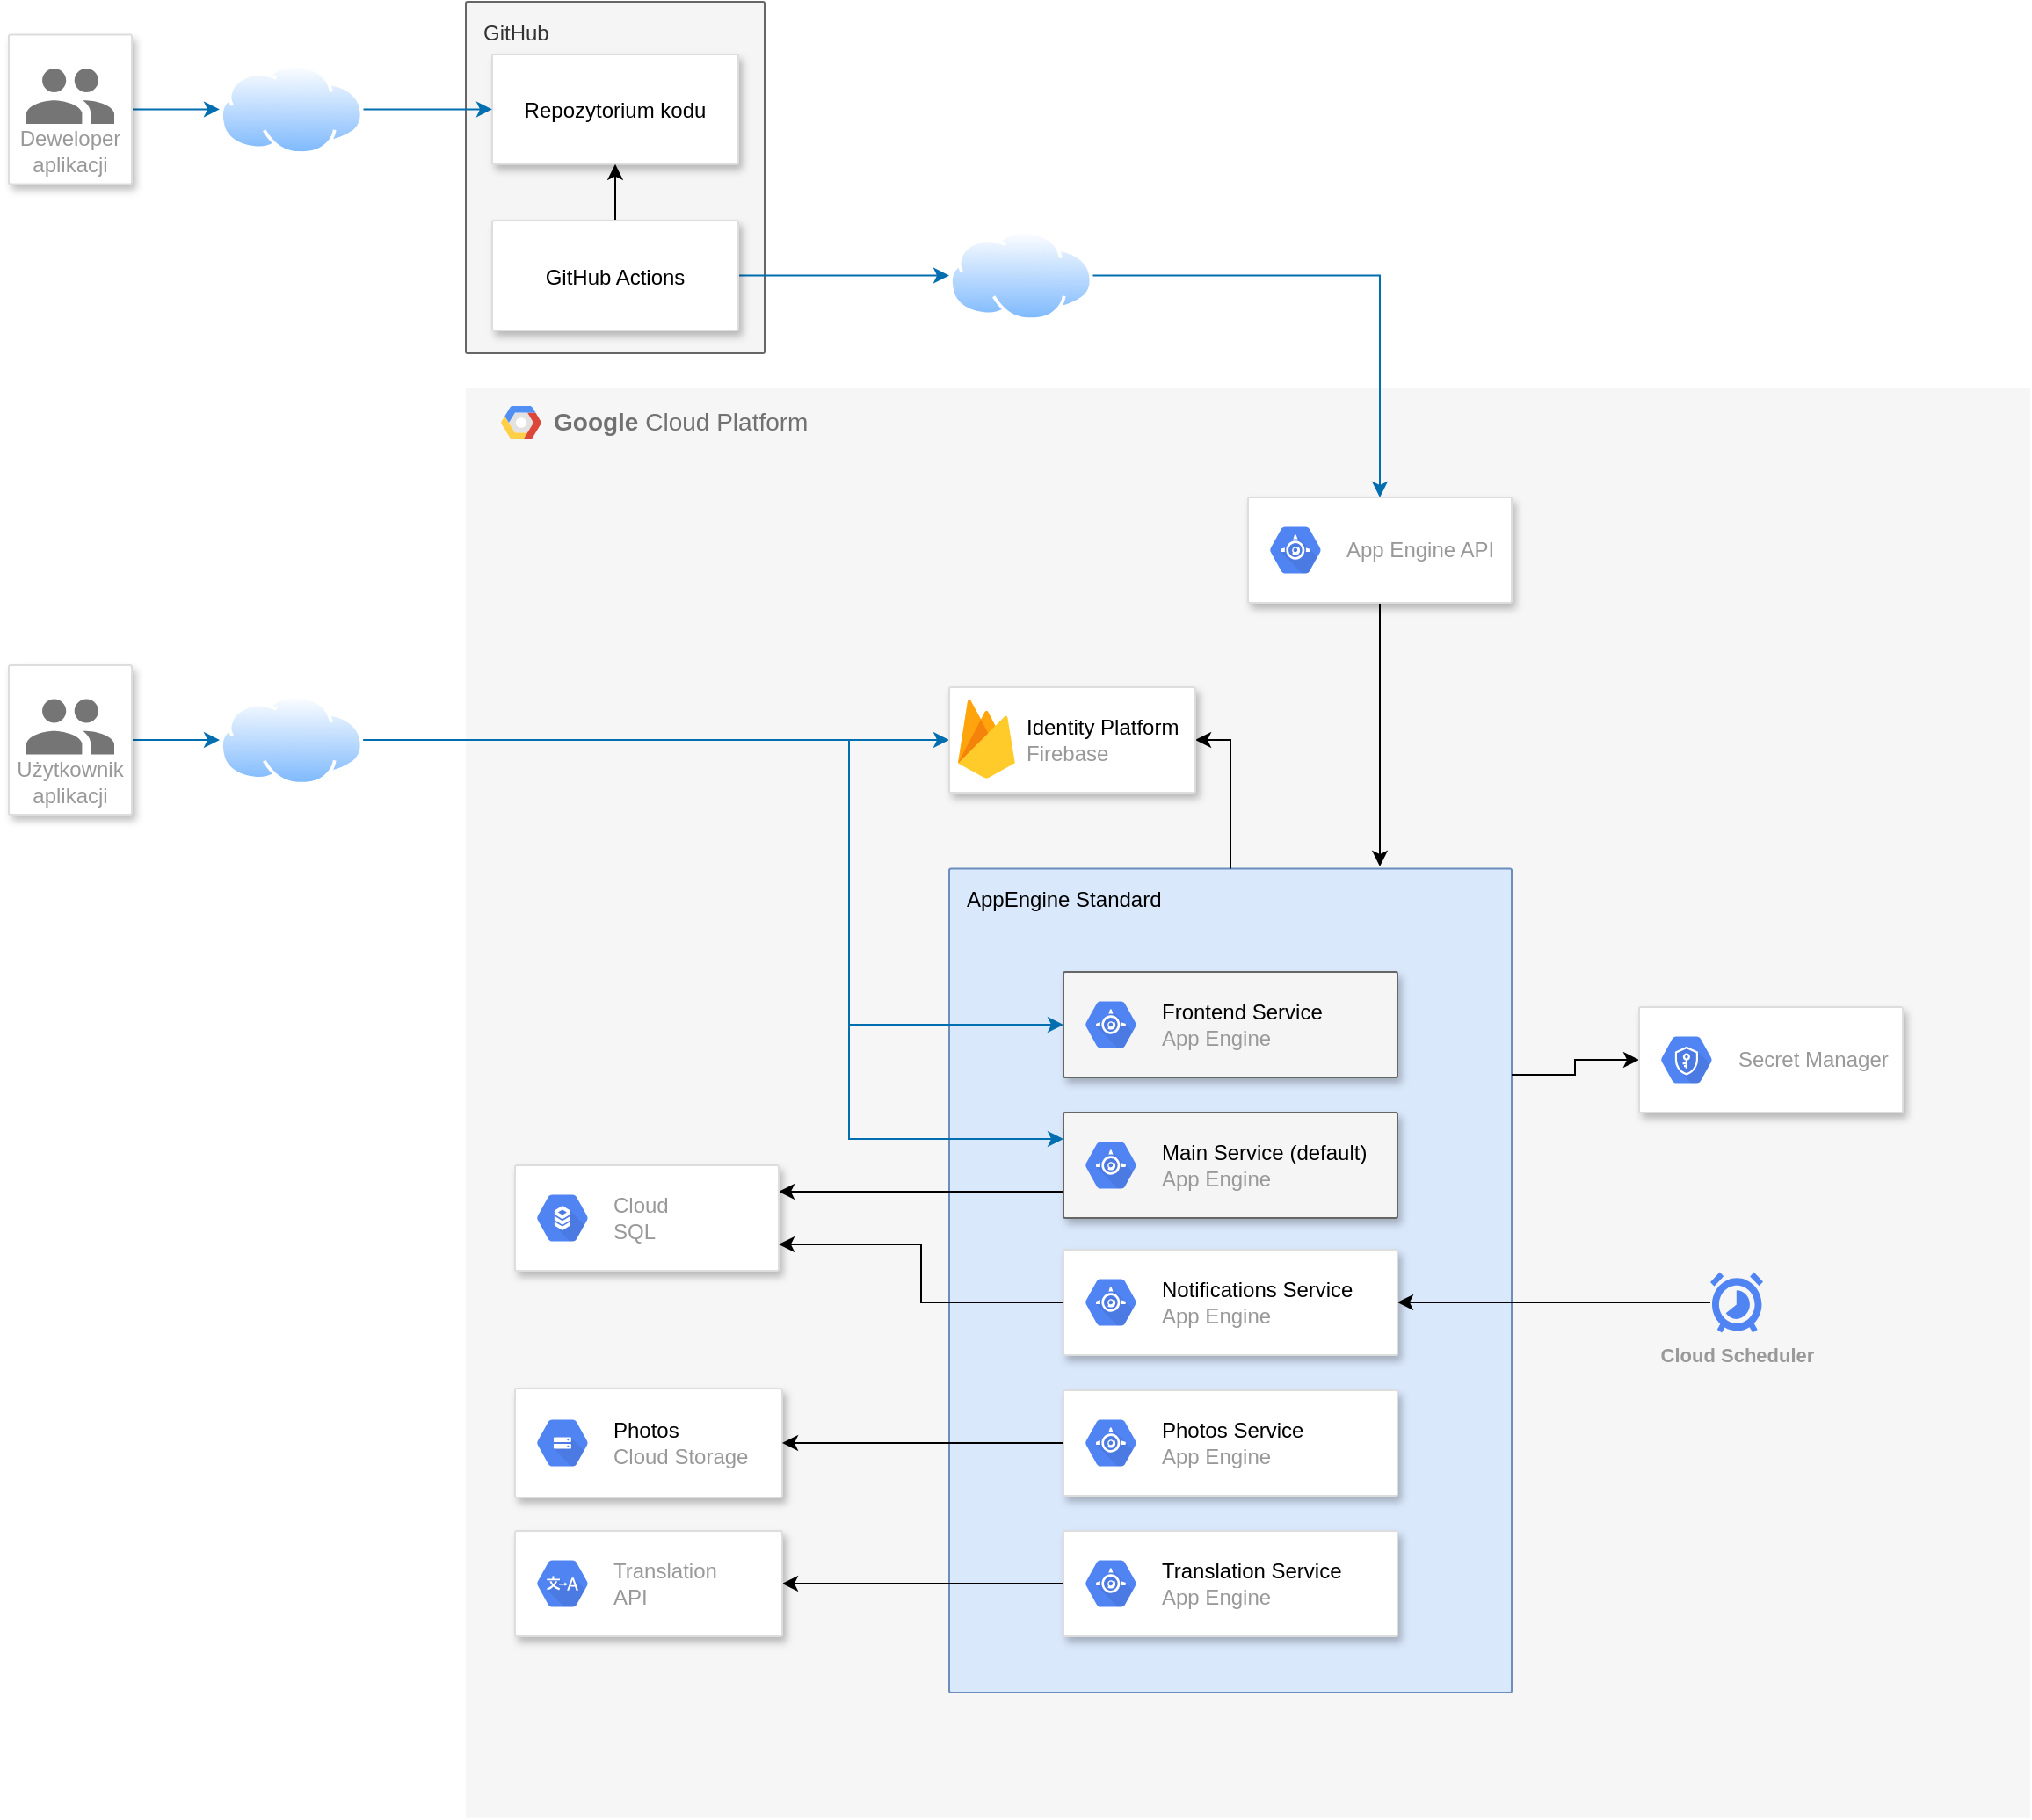 <mxfile version="16.2.4" type="device"><diagram id="3z2-y91V1wJEoQmZBAUa" name="Page-1"><mxGraphModel dx="2066" dy="1180" grid="1" gridSize="10" guides="1" tooltips="1" connect="1" arrows="1" fold="1" page="1" pageScale="1" pageWidth="1654" pageHeight="1169" math="0" shadow="0"><root><mxCell id="0"/><mxCell id="1" parent="0"/><mxCell id="9xdCa8ZWEceog7lpFUf4-3" value="&lt;b&gt;Google &lt;/b&gt;Cloud Platform" style="fillColor=#F6F6F6;strokeColor=none;shadow=0;gradientColor=none;fontSize=14;align=left;spacing=10;fontColor=#717171;9E9E9E;verticalAlign=top;spacingTop=-4;fontStyle=0;spacingLeft=40;html=1;container=0;" parent="1" vertex="1"><mxGeometry x="512" y="288" width="890" height="813.3" as="geometry"/></mxCell><mxCell id="9xdCa8ZWEceog7lpFUf4-96" style="edgeStyle=orthogonalEdgeStyle;rounded=0;orthogonalLoop=1;jettySize=auto;html=1;fillColor=#1ba1e2;strokeColor=#006EAF;" parent="1" source="9xdCa8ZWEceog7lpFUf4-9" target="9xdCa8ZWEceog7lpFUf4-31" edge="1"><mxGeometry relative="1" as="geometry"/></mxCell><mxCell id="9xdCa8ZWEceog7lpFUf4-9" value="Użytkownik aplikacji" style="strokeColor=#dddddd;shadow=1;strokeWidth=1;rounded=1;absoluteArcSize=1;arcSize=2;labelPosition=center;verticalLabelPosition=middle;align=center;verticalAlign=bottom;spacingLeft=0;fontColor=#999999;fontSize=12;whiteSpace=wrap;spacingBottom=2;" parent="1" vertex="1"><mxGeometry x="252" y="445.5" width="70" height="85" as="geometry"/></mxCell><mxCell id="9xdCa8ZWEceog7lpFUf4-10" value="" style="sketch=0;dashed=0;connectable=0;html=1;fillColor=#757575;strokeColor=none;shape=mxgraph.gcp2.users;part=1;" parent="9xdCa8ZWEceog7lpFUf4-9" vertex="1"><mxGeometry x="0.5" width="50" height="31.5" relative="1" as="geometry"><mxPoint x="-25" y="19.25" as="offset"/></mxGeometry></mxCell><mxCell id="9xdCa8ZWEceog7lpFUf4-168" style="edgeStyle=orthogonalEdgeStyle;rounded=0;orthogonalLoop=1;jettySize=auto;html=1;entryX=0;entryY=0.5;entryDx=0;entryDy=0;fillColor=#1ba1e2;strokeColor=#006EAF;" parent="1" source="9xdCa8ZWEceog7lpFUf4-31" target="9xdCa8ZWEceog7lpFUf4-90" edge="1"><mxGeometry relative="1" as="geometry"/></mxCell><mxCell id="9xdCa8ZWEceog7lpFUf4-31" value="" style="aspect=fixed;perimeter=ellipsePerimeter;html=1;align=center;shadow=0;dashed=0;spacingTop=3;image;image=img/lib/active_directory/internet_cloud.svg;" parent="1" vertex="1"><mxGeometry x="372" y="462.25" width="81.75" height="51.5" as="geometry"/></mxCell><mxCell id="9xdCa8ZWEceog7lpFUf4-35" style="edgeStyle=orthogonalEdgeStyle;rounded=0;orthogonalLoop=1;jettySize=auto;html=1;" parent="1" edge="1"><mxGeometry relative="1" as="geometry"><mxPoint x="-480.0" y="648.3" as="targetPoint"/></mxGeometry></mxCell><mxCell id="9xdCa8ZWEceog7lpFUf4-56" value="AppEngine Standard" style="sketch=0;points=[[0,0,0],[0.25,0,0],[0.5,0,0],[0.75,0,0],[1,0,0],[1,0.25,0],[1,0.5,0],[1,0.75,0],[1,1,0],[0.75,1,0],[0.5,1,0],[0.25,1,0],[0,1,0],[0,0.75,0],[0,0.5,0],[0,0.25,0]];rounded=1;absoluteArcSize=1;arcSize=2;html=1;strokeColor=#6c8ebf;shadow=0;dashed=0;fontSize=12;align=left;verticalAlign=top;spacing=10;spacingTop=-4;fillColor=#dae8fc;" parent="1" vertex="1"><mxGeometry x="787" y="561.3" width="320" height="468.7" as="geometry"/></mxCell><mxCell id="9xdCa8ZWEceog7lpFUf4-153" style="edgeStyle=orthogonalEdgeStyle;rounded=0;orthogonalLoop=1;jettySize=auto;html=1;entryX=1;entryY=0.5;entryDx=0;entryDy=0;exitX=0.5;exitY=0;exitDx=0;exitDy=0;exitPerimeter=0;" parent="1" source="9xdCa8ZWEceog7lpFUf4-56" target="9xdCa8ZWEceog7lpFUf4-90" edge="1"><mxGeometry relative="1" as="geometry"><Array as="points"><mxPoint x="947" y="488"/></Array></mxGeometry></mxCell><mxCell id="ksWk_ADBE1mbNCwK4FvM-6" style="rounded=0;orthogonalLoop=1;jettySize=auto;html=1;entryX=1;entryY=0.25;entryDx=0;entryDy=0;startArrow=none;startFill=0;endArrow=classic;endFill=1;edgeStyle=orthogonalEdgeStyle;exitX=0;exitY=0.75;exitDx=0;exitDy=0;" edge="1" parent="1" source="9xdCa8ZWEceog7lpFUf4-58" target="9xdCa8ZWEceog7lpFUf4-100"><mxGeometry relative="1" as="geometry"><Array as="points"><mxPoint x="692" y="745"/></Array></mxGeometry></mxCell><mxCell id="9xdCa8ZWEceog7lpFUf4-58" value="" style="strokeColor=#666666;shadow=1;strokeWidth=1;rounded=1;absoluteArcSize=1;arcSize=2;fillColor=#f5f5f5;fontColor=#333333;" parent="1" vertex="1"><mxGeometry x="852" y="700" width="190" height="60" as="geometry"/></mxCell><mxCell id="9xdCa8ZWEceog7lpFUf4-59" value="&lt;font color=&quot;#000000&quot;&gt;Main Service (default)&lt;/font&gt;&lt;br&gt;App Engine" style="sketch=0;dashed=0;connectable=0;html=1;fillColor=#5184F3;strokeColor=none;shape=mxgraph.gcp2.hexIcon;prIcon=app_engine;part=1;labelPosition=right;verticalLabelPosition=middle;align=left;verticalAlign=middle;spacingLeft=5;fontColor=#999999;fontSize=12;" parent="9xdCa8ZWEceog7lpFUf4-58" vertex="1"><mxGeometry y="0.5" width="44" height="39" relative="1" as="geometry"><mxPoint x="5" y="-19.5" as="offset"/></mxGeometry></mxCell><mxCell id="9xdCa8ZWEceog7lpFUf4-126" style="edgeStyle=orthogonalEdgeStyle;rounded=0;orthogonalLoop=1;jettySize=auto;html=1;entryX=1;entryY=0.5;entryDx=0;entryDy=0;" parent="1" source="9xdCa8ZWEceog7lpFUf4-62" target="9xdCa8ZWEceog7lpFUf4-122" edge="1"><mxGeometry relative="1" as="geometry"/></mxCell><mxCell id="9xdCa8ZWEceog7lpFUf4-62" value="" style="strokeColor=#dddddd;shadow=1;strokeWidth=1;rounded=1;absoluteArcSize=1;arcSize=2;" parent="1" vertex="1"><mxGeometry x="852" y="938" width="190" height="60" as="geometry"/></mxCell><mxCell id="9xdCa8ZWEceog7lpFUf4-63" value="&lt;font color=&quot;#000000&quot;&gt;Translation Service&lt;/font&gt;&lt;br&gt;App Engine" style="sketch=0;dashed=0;connectable=0;html=1;fillColor=#5184F3;strokeColor=none;shape=mxgraph.gcp2.hexIcon;prIcon=app_engine;part=1;labelPosition=right;verticalLabelPosition=middle;align=left;verticalAlign=middle;spacingLeft=5;fontColor=#999999;fontSize=12;" parent="9xdCa8ZWEceog7lpFUf4-62" vertex="1"><mxGeometry y="0.5" width="44" height="39" relative="1" as="geometry"><mxPoint x="5" y="-19.5" as="offset"/></mxGeometry></mxCell><mxCell id="9xdCa8ZWEceog7lpFUf4-68" value="" style="strokeColor=#dddddd;shadow=1;strokeWidth=1;rounded=1;absoluteArcSize=1;arcSize=2;" parent="1" vertex="1"><mxGeometry x="540" y="857" width="152" height="62" as="geometry"/></mxCell><mxCell id="9xdCa8ZWEceog7lpFUf4-69" value="&lt;font color=&quot;#000000&quot;&gt;Photos&lt;/font&gt;&lt;br&gt;Cloud Storage" style="sketch=0;dashed=0;connectable=0;html=1;fillColor=#5184F3;strokeColor=none;shape=mxgraph.gcp2.hexIcon;prIcon=cloud_storage;part=1;labelPosition=right;verticalLabelPosition=middle;align=left;verticalAlign=middle;spacingLeft=5;fontColor=#999999;fontSize=12;" parent="9xdCa8ZWEceog7lpFUf4-68" vertex="1"><mxGeometry y="0.5" width="44" height="39" relative="1" as="geometry"><mxPoint x="5" y="-19.5" as="offset"/></mxGeometry></mxCell><mxCell id="ksWk_ADBE1mbNCwK4FvM-9" style="edgeStyle=orthogonalEdgeStyle;rounded=0;orthogonalLoop=1;jettySize=auto;html=1;entryX=1;entryY=0.5;entryDx=0;entryDy=0;startArrow=none;startFill=0;endArrow=classic;endFill=1;" edge="1" parent="1" source="9xdCa8ZWEceog7lpFUf4-73" target="9xdCa8ZWEceog7lpFUf4-68"><mxGeometry relative="1" as="geometry"/></mxCell><mxCell id="9xdCa8ZWEceog7lpFUf4-73" value="" style="strokeColor=#dddddd;shadow=1;strokeWidth=1;rounded=1;absoluteArcSize=1;arcSize=2;" parent="1" vertex="1"><mxGeometry x="852" y="858" width="190" height="60" as="geometry"/></mxCell><mxCell id="9xdCa8ZWEceog7lpFUf4-74" value="&lt;font color=&quot;#000000&quot;&gt;Photos Service&lt;/font&gt;&lt;br&gt;App Engine" style="sketch=0;dashed=0;connectable=0;html=1;fillColor=#5184F3;strokeColor=none;shape=mxgraph.gcp2.hexIcon;prIcon=app_engine;part=1;labelPosition=right;verticalLabelPosition=middle;align=left;verticalAlign=middle;spacingLeft=5;fontColor=#999999;fontSize=12;" parent="9xdCa8ZWEceog7lpFUf4-73" vertex="1"><mxGeometry y="0.5" width="44" height="39" relative="1" as="geometry"><mxPoint x="5" y="-19.5" as="offset"/></mxGeometry></mxCell><mxCell id="9xdCa8ZWEceog7lpFUf4-90" value="" style="strokeColor=#dddddd;shadow=1;strokeWidth=1;rounded=1;absoluteArcSize=1;arcSize=2;" parent="1" vertex="1"><mxGeometry x="787" y="458" width="140" height="60" as="geometry"/></mxCell><mxCell id="9xdCa8ZWEceog7lpFUf4-91" value="&lt;font color=&quot;#000000&quot;&gt;Identity Platform&lt;/font&gt;&lt;br&gt;Firebase" style="sketch=0;dashed=0;connectable=0;html=1;fillColor=#5184F3;strokeColor=none;shape=mxgraph.gcp2.firebase;part=1;labelPosition=right;verticalLabelPosition=middle;align=left;verticalAlign=middle;spacingLeft=5;fontColor=#999999;fontSize=12;" parent="9xdCa8ZWEceog7lpFUf4-90" vertex="1"><mxGeometry width="32.4" height="45" relative="1" as="geometry"><mxPoint x="5" y="7" as="offset"/></mxGeometry></mxCell><mxCell id="9xdCa8ZWEceog7lpFUf4-100" value="" style="strokeColor=#dddddd;shadow=1;strokeWidth=1;rounded=1;absoluteArcSize=1;arcSize=2;" parent="1" vertex="1"><mxGeometry x="540" y="730" width="150" height="60" as="geometry"/></mxCell><mxCell id="9xdCa8ZWEceog7lpFUf4-101" value="Cloud&#xA;SQL" style="sketch=0;dashed=0;connectable=0;html=1;fillColor=#5184F3;strokeColor=none;shape=mxgraph.gcp2.hexIcon;prIcon=cloud_sql;part=1;labelPosition=right;verticalLabelPosition=middle;align=left;verticalAlign=middle;spacingLeft=5;fontColor=#999999;fontSize=12;" parent="9xdCa8ZWEceog7lpFUf4-100" vertex="1"><mxGeometry y="0.5" width="44" height="39" relative="1" as="geometry"><mxPoint x="5" y="-19.5" as="offset"/></mxGeometry></mxCell><mxCell id="ksWk_ADBE1mbNCwK4FvM-4" style="edgeStyle=orthogonalEdgeStyle;rounded=0;orthogonalLoop=1;jettySize=auto;html=1;startArrow=classic;startFill=1;endArrow=none;endFill=0;entryX=1;entryY=0.25;entryDx=0;entryDy=0;entryPerimeter=0;exitX=0;exitY=0.5;exitDx=0;exitDy=0;" edge="1" parent="1" source="9xdCa8ZWEceog7lpFUf4-114" target="9xdCa8ZWEceog7lpFUf4-56"><mxGeometry relative="1" as="geometry"><mxPoint x="1110" y="670" as="targetPoint"/><Array as="points"><mxPoint x="1143" y="670"/><mxPoint x="1143" y="679"/></Array></mxGeometry></mxCell><mxCell id="9xdCa8ZWEceog7lpFUf4-114" value="" style="strokeColor=#dddddd;shadow=1;strokeWidth=1;rounded=1;absoluteArcSize=1;arcSize=2;" parent="1" vertex="1"><mxGeometry x="1179.5" y="640" width="150" height="60" as="geometry"/></mxCell><mxCell id="9xdCa8ZWEceog7lpFUf4-115" value="Secret Manager" style="sketch=0;dashed=0;connectable=0;html=1;fillColor=#5184F3;strokeColor=none;shape=mxgraph.gcp2.hexIcon;prIcon=key_management_service;part=1;labelPosition=right;verticalLabelPosition=middle;align=left;verticalAlign=middle;spacingLeft=5;fontColor=#999999;fontSize=12;" parent="9xdCa8ZWEceog7lpFUf4-114" vertex="1"><mxGeometry y="0.5" width="44" height="39" relative="1" as="geometry"><mxPoint x="5" y="-19.5" as="offset"/></mxGeometry></mxCell><mxCell id="ksWk_ADBE1mbNCwK4FvM-15" style="edgeStyle=orthogonalEdgeStyle;rounded=0;orthogonalLoop=1;jettySize=auto;html=1;entryX=1;entryY=0.5;entryDx=0;entryDy=0;fontColor=#000000;startArrow=none;startFill=0;endArrow=classic;endFill=1;strokeColor=#000000;" edge="1" parent="1" source="9xdCa8ZWEceog7lpFUf4-116" target="9xdCa8ZWEceog7lpFUf4-146"><mxGeometry relative="1" as="geometry"/></mxCell><mxCell id="9xdCa8ZWEceog7lpFUf4-116" value="Cloud Scheduler" style="html=1;fillColor=#5184F3;strokeColor=none;verticalAlign=top;labelPosition=center;verticalLabelPosition=bottom;align=center;fontSize=11;fontStyle=1;fontColor=#999999;shape=mxgraph.gcp2.cloud_scheduler" parent="1" vertex="1"><mxGeometry x="1220" y="790.75" width="30" height="34.5" as="geometry"/></mxCell><mxCell id="9xdCa8ZWEceog7lpFUf4-122" value="" style="strokeColor=#dddddd;shadow=1;strokeWidth=1;rounded=1;absoluteArcSize=1;arcSize=2;" parent="1" vertex="1"><mxGeometry x="540" y="938" width="152" height="60" as="geometry"/></mxCell><mxCell id="9xdCa8ZWEceog7lpFUf4-123" value="Translation&#xA;API" style="sketch=0;dashed=0;connectable=0;html=1;fillColor=#5184F3;strokeColor=none;shape=mxgraph.gcp2.hexIcon;prIcon=cloud_translation_api;part=1;labelPosition=right;verticalLabelPosition=middle;align=left;verticalAlign=middle;spacingLeft=5;fontColor=#999999;fontSize=12;" parent="9xdCa8ZWEceog7lpFUf4-122" vertex="1"><mxGeometry y="0.5" width="44" height="39" relative="1" as="geometry"><mxPoint x="5" y="-19.5" as="offset"/></mxGeometry></mxCell><mxCell id="ksWk_ADBE1mbNCwK4FvM-5" style="edgeStyle=orthogonalEdgeStyle;rounded=0;orthogonalLoop=1;jettySize=auto;html=1;entryX=1;entryY=0.75;entryDx=0;entryDy=0;startArrow=none;startFill=0;endArrow=classic;endFill=1;" edge="1" parent="1" source="9xdCa8ZWEceog7lpFUf4-146" target="9xdCa8ZWEceog7lpFUf4-100"><mxGeometry relative="1" as="geometry"/></mxCell><mxCell id="9xdCa8ZWEceog7lpFUf4-146" value="" style="strokeColor=#dddddd;shadow=1;strokeWidth=1;rounded=1;absoluteArcSize=1;arcSize=2;" parent="1" vertex="1"><mxGeometry x="852" y="778" width="190" height="60" as="geometry"/></mxCell><mxCell id="9xdCa8ZWEceog7lpFUf4-147" value="&lt;font color=&quot;#000000&quot;&gt;Notifications Service&lt;/font&gt;&lt;br&gt;App Engine" style="sketch=0;dashed=0;connectable=0;html=1;fillColor=#5184F3;strokeColor=none;shape=mxgraph.gcp2.hexIcon;prIcon=app_engine;part=1;labelPosition=right;verticalLabelPosition=middle;align=left;verticalAlign=middle;spacingLeft=5;fontColor=#999999;fontSize=12;" parent="9xdCa8ZWEceog7lpFUf4-146" vertex="1"><mxGeometry y="0.5" width="44" height="39" relative="1" as="geometry"><mxPoint x="5" y="-19.5" as="offset"/></mxGeometry></mxCell><mxCell id="9xdCa8ZWEceog7lpFUf4-155" value="GitHub" style="sketch=0;points=[[0,0,0],[0.25,0,0],[0.5,0,0],[0.75,0,0],[1,0,0],[1,0.25,0],[1,0.5,0],[1,0.75,0],[1,1,0],[0.75,1,0],[0.5,1,0],[0.25,1,0],[0,1,0],[0,0.75,0],[0,0.5,0],[0,0.25,0]];rounded=1;absoluteArcSize=1;arcSize=2;html=1;strokeColor=#666666;shadow=0;dashed=0;fontSize=12;align=left;verticalAlign=top;spacing=10;spacingTop=-4;fillColor=#f5f5f5;fontColor=#333333;" parent="1" vertex="1"><mxGeometry x="512" y="68" width="170" height="200" as="geometry"/></mxCell><mxCell id="9xdCa8ZWEceog7lpFUf4-156" value="Repozytorium kodu" style="strokeColor=#dddddd;shadow=1;strokeWidth=1;rounded=1;absoluteArcSize=1;arcSize=2;" parent="1" vertex="1"><mxGeometry x="527" y="98" width="140" height="62.4" as="geometry"/></mxCell><mxCell id="9xdCa8ZWEceog7lpFUf4-163" style="edgeStyle=orthogonalEdgeStyle;rounded=0;orthogonalLoop=1;jettySize=auto;html=1;entryX=0.5;entryY=0;entryDx=0;entryDy=0;exitX=1;exitY=0.5;exitDx=0;exitDy=0;fillColor=#1ba1e2;strokeColor=#006EAF;" parent="1" source="9xdCa8ZWEceog7lpFUf4-160" target="ksWk_ADBE1mbNCwK4FvM-7" edge="1"><mxGeometry relative="1" as="geometry"><mxPoint x="887" y="345.18" as="targetPoint"/></mxGeometry></mxCell><mxCell id="9xdCa8ZWEceog7lpFUf4-160" value="" style="aspect=fixed;perimeter=ellipsePerimeter;html=1;align=center;shadow=0;dashed=0;spacingTop=3;image;image=img/lib/active_directory/internet_cloud.svg;" parent="1" vertex="1"><mxGeometry x="787" y="198.0" width="81.75" height="51.5" as="geometry"/></mxCell><mxCell id="9xdCa8ZWEceog7lpFUf4-176" style="edgeStyle=orthogonalEdgeStyle;rounded=0;orthogonalLoop=1;jettySize=auto;html=1;entryX=0;entryY=0.5;entryDx=0;entryDy=0;fillColor=#1ba1e2;strokeColor=#006EAF;" parent="1" source="9xdCa8ZWEceog7lpFUf4-164" target="9xdCa8ZWEceog7lpFUf4-175" edge="1"><mxGeometry relative="1" as="geometry"/></mxCell><mxCell id="9xdCa8ZWEceog7lpFUf4-164" value="Deweloper aplikacji" style="strokeColor=#dddddd;shadow=1;strokeWidth=1;rounded=1;absoluteArcSize=1;arcSize=2;labelPosition=center;verticalLabelPosition=middle;align=center;verticalAlign=bottom;spacingLeft=0;fontColor=#999999;fontSize=12;whiteSpace=wrap;spacingBottom=2;" parent="1" vertex="1"><mxGeometry x="252" y="86.7" width="70" height="85" as="geometry"/></mxCell><mxCell id="9xdCa8ZWEceog7lpFUf4-165" value="" style="sketch=0;dashed=0;connectable=0;html=1;fillColor=#757575;strokeColor=none;shape=mxgraph.gcp2.users;part=1;" parent="9xdCa8ZWEceog7lpFUf4-164" vertex="1"><mxGeometry x="0.5" width="50" height="31.5" relative="1" as="geometry"><mxPoint x="-25" y="19.25" as="offset"/></mxGeometry></mxCell><mxCell id="9xdCa8ZWEceog7lpFUf4-169" style="edgeStyle=orthogonalEdgeStyle;rounded=0;orthogonalLoop=1;jettySize=auto;html=1;exitX=1;exitY=0.5;exitDx=0;exitDy=0;fillColor=#1ba1e2;strokeColor=#006EAF;entryX=0;entryY=0.25;entryDx=0;entryDy=0;" parent="1" source="9xdCa8ZWEceog7lpFUf4-31" target="9xdCa8ZWEceog7lpFUf4-58" edge="1"><mxGeometry relative="1" as="geometry"><Array as="points"><mxPoint x="730" y="488"/><mxPoint x="730" y="715"/></Array><mxPoint x="852" y="660" as="targetPoint"/></mxGeometry></mxCell><mxCell id="9xdCa8ZWEceog7lpFUf4-170" value="" style="shape=mxgraph.gcp2.google_cloud_platform;fillColor=#F6F6F6;strokeColor=none;shadow=0;gradientColor=none;" parent="1" vertex="1"><mxGeometry x="532" y="298" width="23" height="19" as="geometry"><mxPoint x="20" y="10" as="offset"/></mxGeometry></mxCell><mxCell id="9xdCa8ZWEceog7lpFUf4-173" style="edgeStyle=orthogonalEdgeStyle;rounded=0;orthogonalLoop=1;jettySize=auto;html=1;entryX=0.5;entryY=1;entryDx=0;entryDy=0;" parent="1" source="9xdCa8ZWEceog7lpFUf4-171" target="9xdCa8ZWEceog7lpFUf4-156" edge="1"><mxGeometry relative="1" as="geometry"/></mxCell><mxCell id="9xdCa8ZWEceog7lpFUf4-174" style="edgeStyle=orthogonalEdgeStyle;rounded=0;orthogonalLoop=1;jettySize=auto;html=1;entryX=0;entryY=0.5;entryDx=0;entryDy=0;fillColor=#1ba1e2;strokeColor=#006EAF;" parent="1" source="9xdCa8ZWEceog7lpFUf4-171" target="9xdCa8ZWEceog7lpFUf4-160" edge="1"><mxGeometry relative="1" as="geometry"/></mxCell><mxCell id="9xdCa8ZWEceog7lpFUf4-171" value="GitHub Actions" style="strokeColor=#dddddd;shadow=1;strokeWidth=1;rounded=1;absoluteArcSize=1;arcSize=2;" parent="1" vertex="1"><mxGeometry x="527" y="192.55" width="140" height="62.4" as="geometry"/></mxCell><mxCell id="9xdCa8ZWEceog7lpFUf4-177" value="" style="edgeStyle=orthogonalEdgeStyle;rounded=0;orthogonalLoop=1;jettySize=auto;html=1;fillColor=#1ba1e2;strokeColor=#006EAF;" parent="1" source="9xdCa8ZWEceog7lpFUf4-175" target="9xdCa8ZWEceog7lpFUf4-156" edge="1"><mxGeometry relative="1" as="geometry"/></mxCell><mxCell id="9xdCa8ZWEceog7lpFUf4-175" value="" style="aspect=fixed;perimeter=ellipsePerimeter;html=1;align=center;shadow=0;dashed=0;spacingTop=3;image;image=img/lib/active_directory/internet_cloud.svg;" parent="1" vertex="1"><mxGeometry x="372" y="103.45" width="81.75" height="51.5" as="geometry"/></mxCell><mxCell id="ksWk_ADBE1mbNCwK4FvM-11" style="edgeStyle=orthogonalEdgeStyle;rounded=0;orthogonalLoop=1;jettySize=auto;html=1;startArrow=none;startFill=0;endArrow=classic;endFill=1;" edge="1" parent="1" source="ksWk_ADBE1mbNCwK4FvM-7"><mxGeometry relative="1" as="geometry"><mxPoint x="1032" y="560" as="targetPoint"/></mxGeometry></mxCell><mxCell id="ksWk_ADBE1mbNCwK4FvM-7" value="" style="strokeColor=#dddddd;shadow=1;strokeWidth=1;rounded=1;absoluteArcSize=1;arcSize=2;" vertex="1" parent="1"><mxGeometry x="957" y="350" width="150" height="60" as="geometry"/></mxCell><mxCell id="ksWk_ADBE1mbNCwK4FvM-8" value="&lt;div&gt;App Engine API&lt;/div&gt;" style="sketch=0;dashed=0;connectable=0;html=1;fillColor=#5184F3;strokeColor=none;shape=mxgraph.gcp2.hexIcon;prIcon=app_engine;part=1;labelPosition=right;verticalLabelPosition=middle;align=left;verticalAlign=middle;spacingLeft=5;fontColor=#999999;fontSize=12;" vertex="1" parent="ksWk_ADBE1mbNCwK4FvM-7"><mxGeometry y="0.5" width="44" height="39" relative="1" as="geometry"><mxPoint x="5" y="-19.5" as="offset"/></mxGeometry></mxCell><mxCell id="ksWk_ADBE1mbNCwK4FvM-12" value="" style="strokeColor=#666666;shadow=1;strokeWidth=1;rounded=1;absoluteArcSize=1;arcSize=2;fillColor=#f5f5f5;fontColor=#333333;" vertex="1" parent="1"><mxGeometry x="852" y="620" width="190" height="60" as="geometry"/></mxCell><mxCell id="ksWk_ADBE1mbNCwK4FvM-13" value="&lt;font color=&quot;#000000&quot;&gt;Frontend Service&lt;/font&gt;&lt;br&gt;App Engine" style="sketch=0;dashed=0;connectable=0;html=1;fillColor=#5184F3;strokeColor=none;shape=mxgraph.gcp2.hexIcon;prIcon=app_engine;part=1;labelPosition=right;verticalLabelPosition=middle;align=left;verticalAlign=middle;spacingLeft=5;fontColor=#999999;fontSize=12;" vertex="1" parent="ksWk_ADBE1mbNCwK4FvM-12"><mxGeometry y="0.5" width="44" height="39" relative="1" as="geometry"><mxPoint x="5" y="-19.5" as="offset"/></mxGeometry></mxCell><mxCell id="ksWk_ADBE1mbNCwK4FvM-14" style="edgeStyle=orthogonalEdgeStyle;rounded=0;orthogonalLoop=1;jettySize=auto;html=1;entryX=0;entryY=0.5;entryDx=0;entryDy=0;fontColor=#000000;startArrow=none;startFill=0;endArrow=classic;endFill=1;strokeColor=#006EAF;" edge="1" parent="1" source="9xdCa8ZWEceog7lpFUf4-31" target="ksWk_ADBE1mbNCwK4FvM-12"><mxGeometry relative="1" as="geometry"><Array as="points"><mxPoint x="730" y="488"/><mxPoint x="730" y="650"/></Array></mxGeometry></mxCell></root></mxGraphModel></diagram></mxfile>